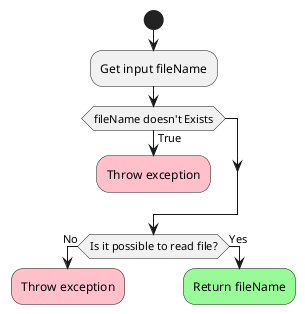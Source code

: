 @startuml
'https://plantuml.com/activity-diagram-beta

start
    :Get input fileName;

    if (fileName doesn't Exists) is (True) then
        #pink:Throw exception;
        kill
    endif

    if (Is it possible to read file?) is (No) then
        #pink:Throw exception;
        kill
    else (Yes)
        #palegreen:Return fileName;
        kill

@enduml
